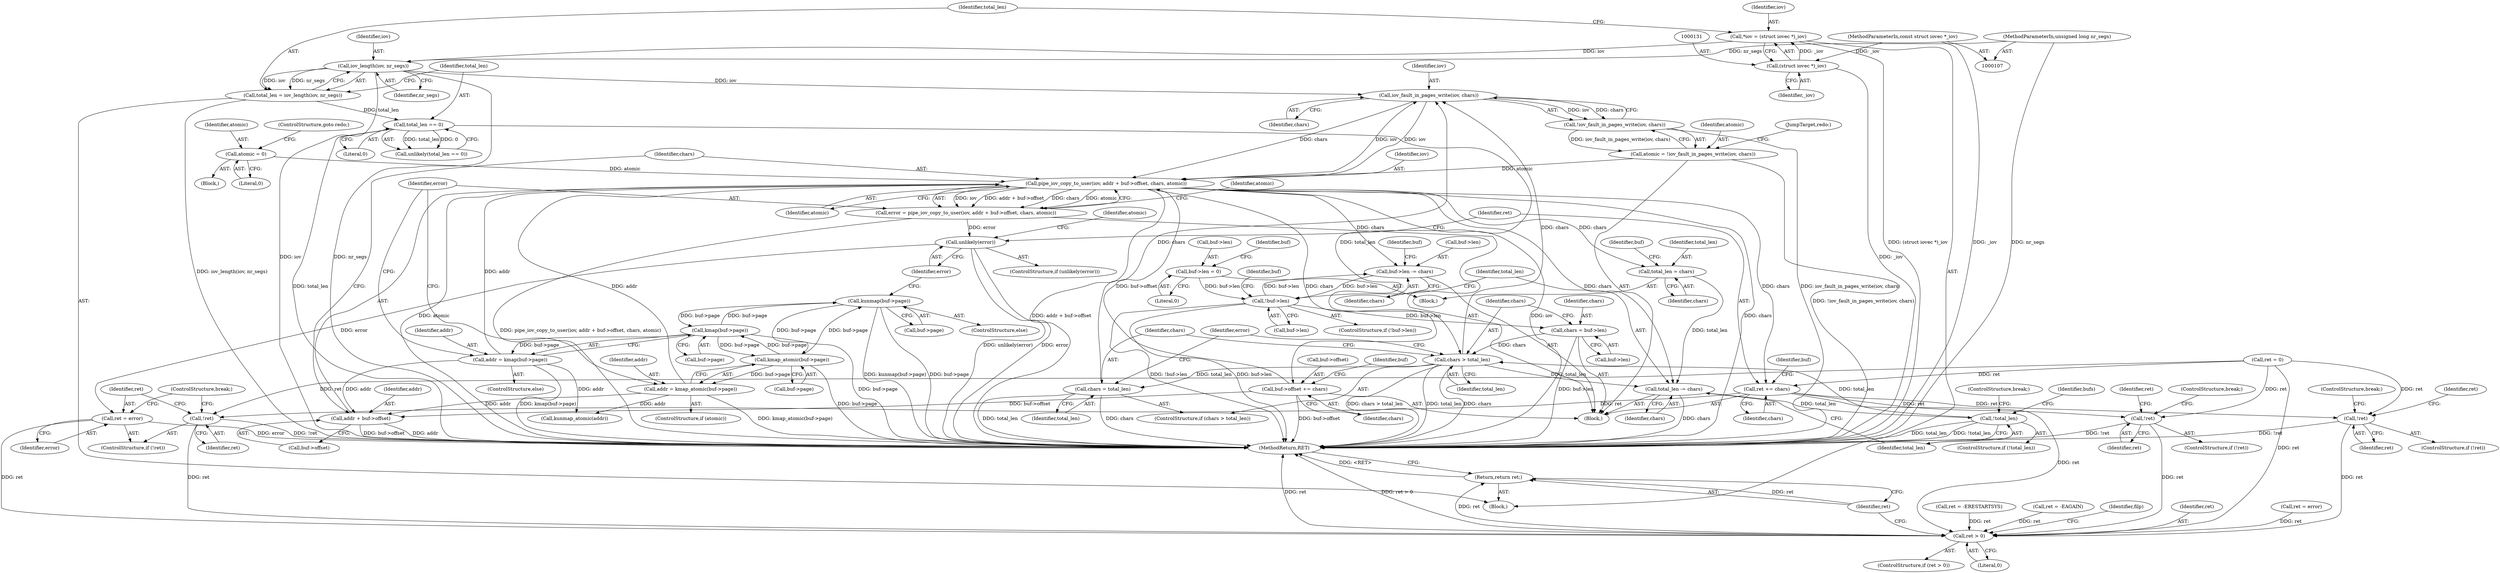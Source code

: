 digraph "1_linux_637b58c2887e5e57850865839cc75f59184b23d1_1@API" {
"1000219" [label="(Call,iov_fault_in_pages_write(iov, chars))"];
"1000240" [label="(Call,pipe_iov_copy_to_user(iov, addr + buf->offset, chars, atomic))"];
"1000219" [label="(Call,iov_fault_in_pages_write(iov, chars))"];
"1000136" [label="(Call,iov_length(iov, nr_segs))"];
"1000128" [label="(Call,*iov = (struct iovec *)_iov)"];
"1000130" [label="(Call,(struct iovec *)_iov)"];
"1000109" [label="(MethodParameterIn,const struct iovec *_iov)"];
"1000110" [label="(MethodParameterIn,unsigned long nr_segs)"];
"1000198" [label="(Call,chars = total_len)"];
"1000195" [label="(Call,chars > total_len)"];
"1000187" [label="(Call,chars = buf->len)"];
"1000305" [label="(Call,!buf->len)"];
"1000284" [label="(Call,buf->len -= chars)"];
"1000299" [label="(Call,buf->len = 0)"];
"1000141" [label="(Call,total_len == 0)"];
"1000134" [label="(Call,total_len = iov_length(iov, nr_segs))"];
"1000347" [label="(Call,!total_len)"];
"1000343" [label="(Call,total_len -= chars)"];
"1000296" [label="(Call,total_len = chars)"];
"1000232" [label="(Call,addr = kmap(buf->page))"];
"1000234" [label="(Call,kmap(buf->page))"];
"1000254" [label="(Call,kunmap(buf->page))"];
"1000227" [label="(Call,kmap_atomic(buf->page))"];
"1000225" [label="(Call,addr = kmap_atomic(buf->page))"];
"1000279" [label="(Call,buf->offset += chars)"];
"1000216" [label="(Call,atomic = !iov_fault_in_pages_write(iov, chars))"];
"1000218" [label="(Call,!iov_fault_in_pages_write(iov, chars))"];
"1000265" [label="(Call,atomic = 0)"];
"1000238" [label="(Call,error = pipe_iov_copy_to_user(iov, addr + buf->offset, chars, atomic))"];
"1000259" [label="(Call,unlikely(error))"];
"1000272" [label="(Call,ret = error)"];
"1000433" [label="(Call,ret > 0)"];
"1000438" [label="(Return,return ret;)"];
"1000276" [label="(Call,ret += chars)"];
"1000210" [label="(Call,!ret)"];
"1000270" [label="(Call,!ret)"];
"1000385" [label="(Call,!ret)"];
"1000242" [label="(Call,addr + buf->offset)"];
"1000142" [label="(Identifier,total_len)"];
"1000195" [label="(Call,chars > total_len)"];
"1000227" [label="(Call,kmap_atomic(buf->page))"];
"1000217" [label="(Identifier,atomic)"];
"1000351" [label="(Identifier,bufs)"];
"1000440" [label="(MethodReturn,RET)"];
"1000110" [label="(MethodParameterIn,unsigned long nr_segs)"];
"1000387" [label="(Call,ret = -ERESTARTSYS)"];
"1000345" [label="(Identifier,chars)"];
"1000346" [label="(ControlStructure,if (!total_len))"];
"1000218" [label="(Call,!iov_fault_in_pages_write(iov, chars))"];
"1000307" [label="(Identifier,buf)"];
"1000259" [label="(Call,unlikely(error))"];
"1000284" [label="(Call,buf->len -= chars)"];
"1000240" [label="(Call,pipe_iov_copy_to_user(iov, addr + buf->offset, chars, atomic))"];
"1000219" [label="(Call,iov_fault_in_pages_write(iov, chars))"];
"1000276" [label="(Call,ret += chars)"];
"1000305" [label="(Call,!buf->len)"];
"1000295" [label="(Block,)"];
"1000272" [label="(Call,ret = error)"];
"1000281" [label="(Identifier,buf)"];
"1000248" [label="(Identifier,atomic)"];
"1000386" [label="(Identifier,ret)"];
"1000384" [label="(ControlStructure,if (!ret))"];
"1000385" [label="(Call,!ret)"];
"1000273" [label="(Identifier,ret)"];
"1000375" [label="(Call,ret = -EAGAIN)"];
"1000251" [label="(Call,kunmap_atomic(addr))"];
"1000300" [label="(Call,buf->len)"];
"1000254" [label="(Call,kunmap(buf->page))"];
"1000253" [label="(ControlStructure,else)"];
"1000296" [label="(Call,total_len = chars)"];
"1000211" [label="(Identifier,ret)"];
"1000432" [label="(ControlStructure,if (ret > 0))"];
"1000225" [label="(Call,addr = kmap_atomic(buf->page))"];
"1000433" [label="(Call,ret > 0)"];
"1000187" [label="(Call,chars = buf->len)"];
"1000200" [label="(Identifier,total_len)"];
"1000437" [label="(Identifier,filp)"];
"1000299" [label="(Call,buf->len = 0)"];
"1000267" [label="(Literal,0)"];
"1000348" [label="(Identifier,total_len)"];
"1000285" [label="(Call,buf->len)"];
"1000288" [label="(Identifier,chars)"];
"1000250" [label="(Identifier,atomic)"];
"1000164" [label="(Block,)"];
"1000232" [label="(Call,addr = kmap(buf->page))"];
"1000238" [label="(Call,error = pipe_iov_copy_to_user(iov, addr + buf->offset, chars, atomic))"];
"1000222" [label="(JumpTarget,redo:)"];
"1000221" [label="(Identifier,chars)"];
"1000199" [label="(Identifier,chars)"];
"1000255" [label="(Call,buf->page)"];
"1000194" [label="(ControlStructure,if (chars > total_len))"];
"1000130" [label="(Call,(struct iovec *)_iov)"];
"1000129" [label="(Identifier,iov)"];
"1000188" [label="(Identifier,chars)"];
"1000197" [label="(Identifier,total_len)"];
"1000344" [label="(Identifier,total_len)"];
"1000128" [label="(Call,*iov = (struct iovec *)_iov)"];
"1000268" [label="(ControlStructure,goto redo;)"];
"1000306" [label="(Call,buf->len)"];
"1000274" [label="(Identifier,error)"];
"1000280" [label="(Call,buf->offset)"];
"1000234" [label="(Call,kmap(buf->page))"];
"1000301" [label="(Identifier,buf)"];
"1000298" [label="(Identifier,chars)"];
"1000226" [label="(Identifier,addr)"];
"1000233" [label="(Identifier,addr)"];
"1000277" [label="(Identifier,ret)"];
"1000140" [label="(Call,unlikely(total_len == 0))"];
"1000241" [label="(Identifier,iov)"];
"1000209" [label="(ControlStructure,if (!ret))"];
"1000265" [label="(Call,atomic = 0)"];
"1000235" [label="(Call,buf->page)"];
"1000244" [label="(Call,buf->offset)"];
"1000243" [label="(Identifier,addr)"];
"1000439" [label="(Identifier,ret)"];
"1000137" [label="(Identifier,iov)"];
"1000215" [label="(ControlStructure,break;)"];
"1000198" [label="(Call,chars = total_len)"];
"1000231" [label="(ControlStructure,else)"];
"1000343" [label="(Call,total_len -= chars)"];
"1000286" [label="(Identifier,buf)"];
"1000347" [label="(Call,!total_len)"];
"1000349" [label="(ControlStructure,break;)"];
"1000210" [label="(Call,!ret)"];
"1000297" [label="(Identifier,total_len)"];
"1000391" [label="(ControlStructure,break;)"];
"1000279" [label="(Call,buf->offset += chars)"];
"1000312" [label="(Identifier,buf)"];
"1000434" [label="(Identifier,ret)"];
"1000135" [label="(Identifier,total_len)"];
"1000220" [label="(Identifier,iov)"];
"1000189" [label="(Call,buf->len)"];
"1000260" [label="(Identifier,error)"];
"1000269" [label="(ControlStructure,if (!ret))"];
"1000228" [label="(Call,buf->page)"];
"1000138" [label="(Identifier,nr_segs)"];
"1000438" [label="(Return,return ret;)"];
"1000112" [label="(Block,)"];
"1000275" [label="(ControlStructure,break;)"];
"1000149" [label="(Call,ret = 0)"];
"1000278" [label="(Identifier,chars)"];
"1000109" [label="(MethodParameterIn,const struct iovec *_iov)"];
"1000196" [label="(Identifier,chars)"];
"1000216" [label="(Call,atomic = !iov_fault_in_pages_write(iov, chars))"];
"1000271" [label="(Identifier,ret)"];
"1000270" [label="(Call,!ret)"];
"1000202" [label="(Identifier,error)"];
"1000239" [label="(Identifier,error)"];
"1000213" [label="(Identifier,ret)"];
"1000435" [label="(Literal,0)"];
"1000388" [label="(Identifier,ret)"];
"1000242" [label="(Call,addr + buf->offset)"];
"1000143" [label="(Literal,0)"];
"1000264" [label="(Block,)"];
"1000258" [label="(ControlStructure,if (unlikely(error)))"];
"1000132" [label="(Identifier,_iov)"];
"1000212" [label="(Call,ret = error)"];
"1000292" [label="(Identifier,buf)"];
"1000141" [label="(Call,total_len == 0)"];
"1000303" [label="(Literal,0)"];
"1000304" [label="(ControlStructure,if (!buf->len))"];
"1000247" [label="(Identifier,chars)"];
"1000283" [label="(Identifier,chars)"];
"1000266" [label="(Identifier,atomic)"];
"1000263" [label="(Identifier,atomic)"];
"1000223" [label="(ControlStructure,if (atomic))"];
"1000136" [label="(Call,iov_length(iov, nr_segs))"];
"1000134" [label="(Call,total_len = iov_length(iov, nr_segs))"];
"1000219" -> "1000218"  [label="AST: "];
"1000219" -> "1000221"  [label="CFG: "];
"1000220" -> "1000219"  [label="AST: "];
"1000221" -> "1000219"  [label="AST: "];
"1000218" -> "1000219"  [label="CFG: "];
"1000219" -> "1000218"  [label="DDG: iov"];
"1000219" -> "1000218"  [label="DDG: chars"];
"1000240" -> "1000219"  [label="DDG: iov"];
"1000136" -> "1000219"  [label="DDG: iov"];
"1000198" -> "1000219"  [label="DDG: chars"];
"1000195" -> "1000219"  [label="DDG: chars"];
"1000219" -> "1000240"  [label="DDG: iov"];
"1000219" -> "1000240"  [label="DDG: chars"];
"1000240" -> "1000238"  [label="AST: "];
"1000240" -> "1000248"  [label="CFG: "];
"1000241" -> "1000240"  [label="AST: "];
"1000242" -> "1000240"  [label="AST: "];
"1000247" -> "1000240"  [label="AST: "];
"1000248" -> "1000240"  [label="AST: "];
"1000238" -> "1000240"  [label="CFG: "];
"1000240" -> "1000440"  [label="DDG: atomic"];
"1000240" -> "1000440"  [label="DDG: addr + buf->offset"];
"1000240" -> "1000440"  [label="DDG: iov"];
"1000240" -> "1000440"  [label="DDG: chars"];
"1000240" -> "1000238"  [label="DDG: iov"];
"1000240" -> "1000238"  [label="DDG: addr + buf->offset"];
"1000240" -> "1000238"  [label="DDG: chars"];
"1000240" -> "1000238"  [label="DDG: atomic"];
"1000232" -> "1000240"  [label="DDG: addr"];
"1000225" -> "1000240"  [label="DDG: addr"];
"1000279" -> "1000240"  [label="DDG: buf->offset"];
"1000216" -> "1000240"  [label="DDG: atomic"];
"1000265" -> "1000240"  [label="DDG: atomic"];
"1000240" -> "1000276"  [label="DDG: chars"];
"1000240" -> "1000279"  [label="DDG: chars"];
"1000240" -> "1000284"  [label="DDG: chars"];
"1000240" -> "1000296"  [label="DDG: chars"];
"1000240" -> "1000343"  [label="DDG: chars"];
"1000136" -> "1000134"  [label="AST: "];
"1000136" -> "1000138"  [label="CFG: "];
"1000137" -> "1000136"  [label="AST: "];
"1000138" -> "1000136"  [label="AST: "];
"1000134" -> "1000136"  [label="CFG: "];
"1000136" -> "1000440"  [label="DDG: nr_segs"];
"1000136" -> "1000440"  [label="DDG: iov"];
"1000136" -> "1000134"  [label="DDG: iov"];
"1000136" -> "1000134"  [label="DDG: nr_segs"];
"1000128" -> "1000136"  [label="DDG: iov"];
"1000110" -> "1000136"  [label="DDG: nr_segs"];
"1000128" -> "1000112"  [label="AST: "];
"1000128" -> "1000130"  [label="CFG: "];
"1000129" -> "1000128"  [label="AST: "];
"1000130" -> "1000128"  [label="AST: "];
"1000135" -> "1000128"  [label="CFG: "];
"1000128" -> "1000440"  [label="DDG: (struct iovec *)_iov"];
"1000130" -> "1000128"  [label="DDG: _iov"];
"1000130" -> "1000132"  [label="CFG: "];
"1000131" -> "1000130"  [label="AST: "];
"1000132" -> "1000130"  [label="AST: "];
"1000130" -> "1000440"  [label="DDG: _iov"];
"1000109" -> "1000130"  [label="DDG: _iov"];
"1000109" -> "1000107"  [label="AST: "];
"1000109" -> "1000440"  [label="DDG: _iov"];
"1000110" -> "1000107"  [label="AST: "];
"1000110" -> "1000440"  [label="DDG: nr_segs"];
"1000198" -> "1000194"  [label="AST: "];
"1000198" -> "1000200"  [label="CFG: "];
"1000199" -> "1000198"  [label="AST: "];
"1000200" -> "1000198"  [label="AST: "];
"1000202" -> "1000198"  [label="CFG: "];
"1000198" -> "1000440"  [label="DDG: total_len"];
"1000198" -> "1000440"  [label="DDG: chars"];
"1000195" -> "1000198"  [label="DDG: total_len"];
"1000195" -> "1000194"  [label="AST: "];
"1000195" -> "1000197"  [label="CFG: "];
"1000196" -> "1000195"  [label="AST: "];
"1000197" -> "1000195"  [label="AST: "];
"1000199" -> "1000195"  [label="CFG: "];
"1000202" -> "1000195"  [label="CFG: "];
"1000195" -> "1000440"  [label="DDG: chars > total_len"];
"1000195" -> "1000440"  [label="DDG: total_len"];
"1000195" -> "1000440"  [label="DDG: chars"];
"1000187" -> "1000195"  [label="DDG: chars"];
"1000141" -> "1000195"  [label="DDG: total_len"];
"1000347" -> "1000195"  [label="DDG: total_len"];
"1000195" -> "1000343"  [label="DDG: total_len"];
"1000187" -> "1000164"  [label="AST: "];
"1000187" -> "1000189"  [label="CFG: "];
"1000188" -> "1000187"  [label="AST: "];
"1000189" -> "1000187"  [label="AST: "];
"1000196" -> "1000187"  [label="CFG: "];
"1000187" -> "1000440"  [label="DDG: buf->len"];
"1000305" -> "1000187"  [label="DDG: buf->len"];
"1000305" -> "1000304"  [label="AST: "];
"1000305" -> "1000306"  [label="CFG: "];
"1000306" -> "1000305"  [label="AST: "];
"1000312" -> "1000305"  [label="CFG: "];
"1000344" -> "1000305"  [label="CFG: "];
"1000305" -> "1000440"  [label="DDG: !buf->len"];
"1000305" -> "1000440"  [label="DDG: buf->len"];
"1000305" -> "1000284"  [label="DDG: buf->len"];
"1000284" -> "1000305"  [label="DDG: buf->len"];
"1000299" -> "1000305"  [label="DDG: buf->len"];
"1000284" -> "1000164"  [label="AST: "];
"1000284" -> "1000288"  [label="CFG: "];
"1000285" -> "1000284"  [label="AST: "];
"1000288" -> "1000284"  [label="AST: "];
"1000292" -> "1000284"  [label="CFG: "];
"1000299" -> "1000295"  [label="AST: "];
"1000299" -> "1000303"  [label="CFG: "];
"1000300" -> "1000299"  [label="AST: "];
"1000303" -> "1000299"  [label="AST: "];
"1000307" -> "1000299"  [label="CFG: "];
"1000141" -> "1000140"  [label="AST: "];
"1000141" -> "1000143"  [label="CFG: "];
"1000142" -> "1000141"  [label="AST: "];
"1000143" -> "1000141"  [label="AST: "];
"1000140" -> "1000141"  [label="CFG: "];
"1000141" -> "1000440"  [label="DDG: total_len"];
"1000141" -> "1000140"  [label="DDG: total_len"];
"1000141" -> "1000140"  [label="DDG: 0"];
"1000134" -> "1000141"  [label="DDG: total_len"];
"1000134" -> "1000112"  [label="AST: "];
"1000135" -> "1000134"  [label="AST: "];
"1000142" -> "1000134"  [label="CFG: "];
"1000134" -> "1000440"  [label="DDG: iov_length(iov, nr_segs)"];
"1000347" -> "1000346"  [label="AST: "];
"1000347" -> "1000348"  [label="CFG: "];
"1000348" -> "1000347"  [label="AST: "];
"1000349" -> "1000347"  [label="CFG: "];
"1000351" -> "1000347"  [label="CFG: "];
"1000347" -> "1000440"  [label="DDG: total_len"];
"1000347" -> "1000440"  [label="DDG: !total_len"];
"1000343" -> "1000347"  [label="DDG: total_len"];
"1000343" -> "1000164"  [label="AST: "];
"1000343" -> "1000345"  [label="CFG: "];
"1000344" -> "1000343"  [label="AST: "];
"1000345" -> "1000343"  [label="AST: "];
"1000348" -> "1000343"  [label="CFG: "];
"1000343" -> "1000440"  [label="DDG: chars"];
"1000296" -> "1000343"  [label="DDG: total_len"];
"1000296" -> "1000295"  [label="AST: "];
"1000296" -> "1000298"  [label="CFG: "];
"1000297" -> "1000296"  [label="AST: "];
"1000298" -> "1000296"  [label="AST: "];
"1000301" -> "1000296"  [label="CFG: "];
"1000232" -> "1000231"  [label="AST: "];
"1000232" -> "1000234"  [label="CFG: "];
"1000233" -> "1000232"  [label="AST: "];
"1000234" -> "1000232"  [label="AST: "];
"1000239" -> "1000232"  [label="CFG: "];
"1000232" -> "1000440"  [label="DDG: kmap(buf->page)"];
"1000234" -> "1000232"  [label="DDG: buf->page"];
"1000232" -> "1000242"  [label="DDG: addr"];
"1000232" -> "1000251"  [label="DDG: addr"];
"1000234" -> "1000235"  [label="CFG: "];
"1000235" -> "1000234"  [label="AST: "];
"1000234" -> "1000440"  [label="DDG: buf->page"];
"1000234" -> "1000227"  [label="DDG: buf->page"];
"1000254" -> "1000234"  [label="DDG: buf->page"];
"1000227" -> "1000234"  [label="DDG: buf->page"];
"1000234" -> "1000254"  [label="DDG: buf->page"];
"1000254" -> "1000253"  [label="AST: "];
"1000254" -> "1000255"  [label="CFG: "];
"1000255" -> "1000254"  [label="AST: "];
"1000260" -> "1000254"  [label="CFG: "];
"1000254" -> "1000440"  [label="DDG: buf->page"];
"1000254" -> "1000440"  [label="DDG: kunmap(buf->page)"];
"1000254" -> "1000227"  [label="DDG: buf->page"];
"1000227" -> "1000254"  [label="DDG: buf->page"];
"1000227" -> "1000225"  [label="AST: "];
"1000227" -> "1000228"  [label="CFG: "];
"1000228" -> "1000227"  [label="AST: "];
"1000225" -> "1000227"  [label="CFG: "];
"1000227" -> "1000440"  [label="DDG: buf->page"];
"1000227" -> "1000225"  [label="DDG: buf->page"];
"1000225" -> "1000223"  [label="AST: "];
"1000226" -> "1000225"  [label="AST: "];
"1000239" -> "1000225"  [label="CFG: "];
"1000225" -> "1000440"  [label="DDG: kmap_atomic(buf->page)"];
"1000225" -> "1000242"  [label="DDG: addr"];
"1000225" -> "1000251"  [label="DDG: addr"];
"1000279" -> "1000164"  [label="AST: "];
"1000279" -> "1000283"  [label="CFG: "];
"1000280" -> "1000279"  [label="AST: "];
"1000283" -> "1000279"  [label="AST: "];
"1000286" -> "1000279"  [label="CFG: "];
"1000279" -> "1000440"  [label="DDG: buf->offset"];
"1000279" -> "1000242"  [label="DDG: buf->offset"];
"1000216" -> "1000164"  [label="AST: "];
"1000216" -> "1000218"  [label="CFG: "];
"1000217" -> "1000216"  [label="AST: "];
"1000218" -> "1000216"  [label="AST: "];
"1000222" -> "1000216"  [label="CFG: "];
"1000216" -> "1000440"  [label="DDG: !iov_fault_in_pages_write(iov, chars)"];
"1000218" -> "1000216"  [label="DDG: iov_fault_in_pages_write(iov, chars)"];
"1000218" -> "1000440"  [label="DDG: iov_fault_in_pages_write(iov, chars)"];
"1000265" -> "1000264"  [label="AST: "];
"1000265" -> "1000267"  [label="CFG: "];
"1000266" -> "1000265"  [label="AST: "];
"1000267" -> "1000265"  [label="AST: "];
"1000268" -> "1000265"  [label="CFG: "];
"1000238" -> "1000164"  [label="AST: "];
"1000239" -> "1000238"  [label="AST: "];
"1000250" -> "1000238"  [label="CFG: "];
"1000238" -> "1000440"  [label="DDG: pipe_iov_copy_to_user(iov, addr + buf->offset, chars, atomic)"];
"1000238" -> "1000259"  [label="DDG: error"];
"1000259" -> "1000258"  [label="AST: "];
"1000259" -> "1000260"  [label="CFG: "];
"1000260" -> "1000259"  [label="AST: "];
"1000263" -> "1000259"  [label="CFG: "];
"1000277" -> "1000259"  [label="CFG: "];
"1000259" -> "1000440"  [label="DDG: unlikely(error)"];
"1000259" -> "1000440"  [label="DDG: error"];
"1000259" -> "1000272"  [label="DDG: error"];
"1000272" -> "1000269"  [label="AST: "];
"1000272" -> "1000274"  [label="CFG: "];
"1000273" -> "1000272"  [label="AST: "];
"1000274" -> "1000272"  [label="AST: "];
"1000275" -> "1000272"  [label="CFG: "];
"1000272" -> "1000440"  [label="DDG: error"];
"1000272" -> "1000433"  [label="DDG: ret"];
"1000433" -> "1000432"  [label="AST: "];
"1000433" -> "1000435"  [label="CFG: "];
"1000434" -> "1000433"  [label="AST: "];
"1000435" -> "1000433"  [label="AST: "];
"1000437" -> "1000433"  [label="CFG: "];
"1000439" -> "1000433"  [label="CFG: "];
"1000433" -> "1000440"  [label="DDG: ret"];
"1000433" -> "1000440"  [label="DDG: ret > 0"];
"1000375" -> "1000433"  [label="DDG: ret"];
"1000387" -> "1000433"  [label="DDG: ret"];
"1000276" -> "1000433"  [label="DDG: ret"];
"1000149" -> "1000433"  [label="DDG: ret"];
"1000385" -> "1000433"  [label="DDG: ret"];
"1000270" -> "1000433"  [label="DDG: ret"];
"1000212" -> "1000433"  [label="DDG: ret"];
"1000210" -> "1000433"  [label="DDG: ret"];
"1000433" -> "1000438"  [label="DDG: ret"];
"1000438" -> "1000112"  [label="AST: "];
"1000438" -> "1000439"  [label="CFG: "];
"1000439" -> "1000438"  [label="AST: "];
"1000440" -> "1000438"  [label="CFG: "];
"1000438" -> "1000440"  [label="DDG: <RET>"];
"1000439" -> "1000438"  [label="DDG: ret"];
"1000276" -> "1000164"  [label="AST: "];
"1000276" -> "1000278"  [label="CFG: "];
"1000277" -> "1000276"  [label="AST: "];
"1000278" -> "1000276"  [label="AST: "];
"1000281" -> "1000276"  [label="CFG: "];
"1000276" -> "1000210"  [label="DDG: ret"];
"1000276" -> "1000270"  [label="DDG: ret"];
"1000149" -> "1000276"  [label="DDG: ret"];
"1000276" -> "1000385"  [label="DDG: ret"];
"1000210" -> "1000209"  [label="AST: "];
"1000210" -> "1000211"  [label="CFG: "];
"1000211" -> "1000210"  [label="AST: "];
"1000213" -> "1000210"  [label="CFG: "];
"1000215" -> "1000210"  [label="CFG: "];
"1000210" -> "1000440"  [label="DDG: !ret"];
"1000149" -> "1000210"  [label="DDG: ret"];
"1000270" -> "1000269"  [label="AST: "];
"1000270" -> "1000271"  [label="CFG: "];
"1000271" -> "1000270"  [label="AST: "];
"1000273" -> "1000270"  [label="CFG: "];
"1000275" -> "1000270"  [label="CFG: "];
"1000270" -> "1000440"  [label="DDG: !ret"];
"1000149" -> "1000270"  [label="DDG: ret"];
"1000385" -> "1000384"  [label="AST: "];
"1000385" -> "1000386"  [label="CFG: "];
"1000386" -> "1000385"  [label="AST: "];
"1000388" -> "1000385"  [label="CFG: "];
"1000391" -> "1000385"  [label="CFG: "];
"1000385" -> "1000440"  [label="DDG: !ret"];
"1000149" -> "1000385"  [label="DDG: ret"];
"1000242" -> "1000244"  [label="CFG: "];
"1000243" -> "1000242"  [label="AST: "];
"1000244" -> "1000242"  [label="AST: "];
"1000247" -> "1000242"  [label="CFG: "];
"1000242" -> "1000440"  [label="DDG: buf->offset"];
"1000242" -> "1000440"  [label="DDG: addr"];
}
